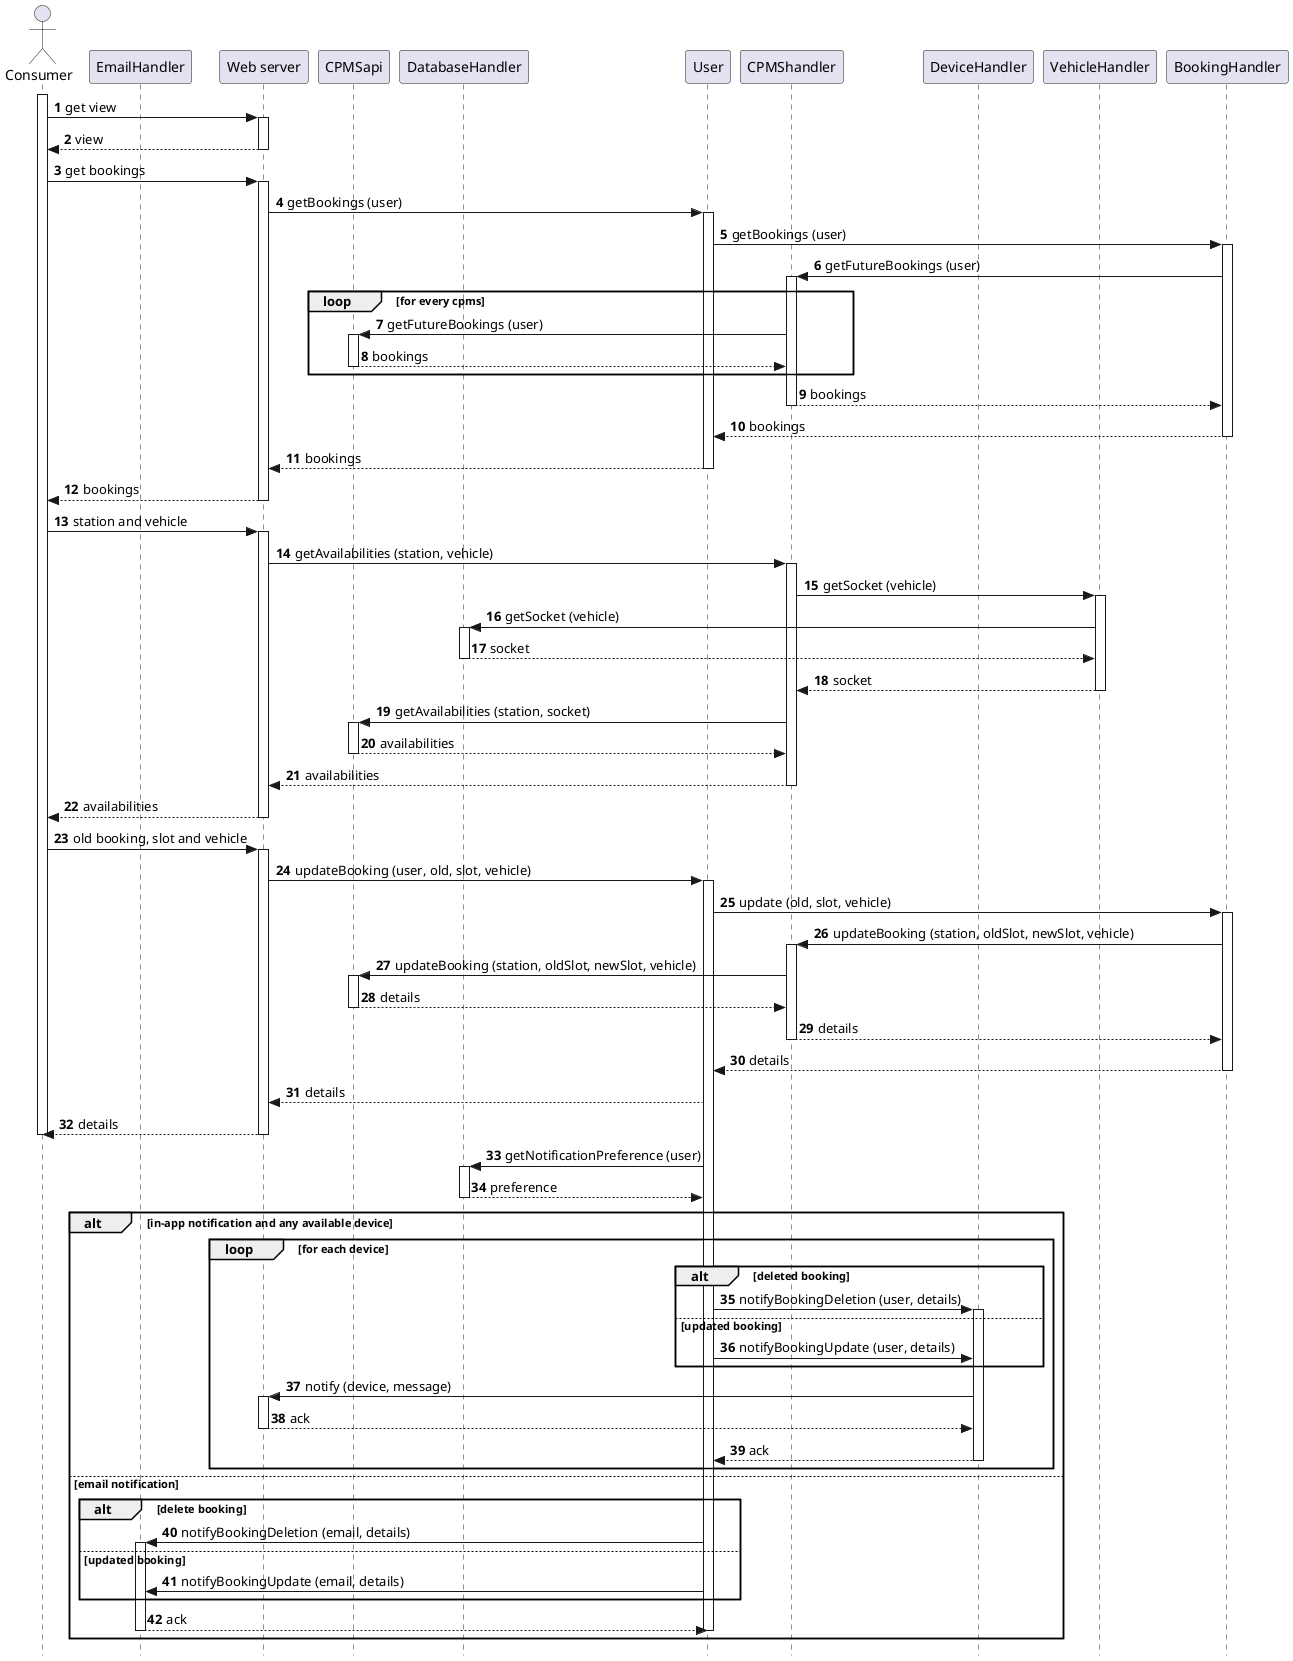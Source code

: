 @startuml

skinparam style strictuml
autonumber

actor Consumer as consumer
participant EmailHandler as email
participant "Web server" as web
participant CPMSapi as api
participant DatabaseHandler as db
participant User as user
participant CPMShandler as cpms
participant DeviceHandler as device
participant VehicleHandler as vehicle
participant BookingHandler as booking

activate consumer
consumer -> web : get view
activate web
web --> consumer : view
deactivate web

consumer -> web : get bookings
activate web
web -> user : getBookings (user)
activate user
user -> booking : getBookings (user)
activate booking
booking -> cpms : getFutureBookings (user)
activate cpms
loop for every cpms
    cpms -> api : getFutureBookings (user)
    activate api
    api --> cpms : bookings
    deactivate api
end
cpms --> booking : bookings
deactivate cpms
booking --> user : bookings
deactivate booking
user --> web : bookings
deactivate user
web --> consumer : bookings
deactivate web

consumer -> web : station and vehicle
activate web
web -> cpms : getAvailabilities (station, vehicle)
activate cpms
cpms -> vehicle : getSocket (vehicle)
activate vehicle
vehicle -> db : getSocket (vehicle)
activate db
db --> vehicle : socket
deactivate db
vehicle --> cpms : socket
deactivate vehicle
cpms -> api : getAvailabilities (station, socket)
activate api
api --> cpms : availabilities
deactivate api
cpms --> web : availabilities
deactivate cpms
web --> consumer : availabilities
deactivate web
consumer -> web : old booking, slot and vehicle
activate web
web -> user : updateBooking (user, old, slot, vehicle)
activate user
user -> booking : update (old, slot, vehicle)
activate booking
booking -> cpms : updateBooking (station, oldSlot, newSlot, vehicle)
activate cpms
cpms -> api : updateBooking (station, oldSlot, newSlot, vehicle)
activate api
api --> cpms : details
deactivate api
cpms --> booking : details
deactivate cpms
booking --> user : details
deactivate booking
user --> web : details
web --> consumer : details
deactivate web
deactivate consumer

user -> db : getNotificationPreference (user)
activate db
db --> user : preference
deactivate db
alt in-app notification and any available device
    loop for each device
        alt deleted booking
            user -> device : notifyBookingDeletion (user, details)
            activate device
        else updated booking
            user -> device : notifyBookingUpdate (user, details)
        end
        device -> web : notify (device, message)
        activate web
        web --> device : ack
        deactivate web
        device --> user : ack
        deactivate device
    end
else email notification
    alt delete booking
        user -> email : notifyBookingDeletion (email, details)
        activate email
    else updated booking
        user -> email : notifyBookingUpdate (email, details)
    end
    email --> user : ack
    deactivate email
    deactivate user
end

@enduml
